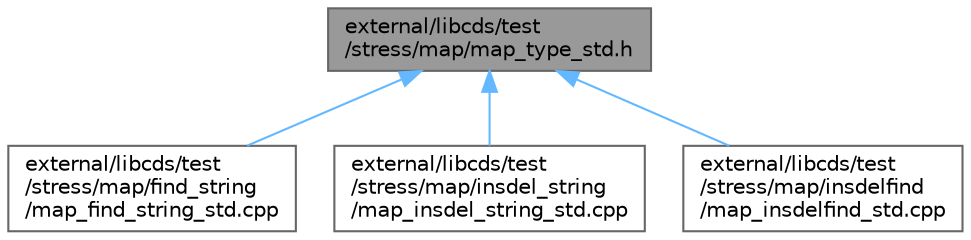 digraph "external/libcds/test/stress/map/map_type_std.h"
{
 // LATEX_PDF_SIZE
  bgcolor="transparent";
  edge [fontname=Helvetica,fontsize=10,labelfontname=Helvetica,labelfontsize=10];
  node [fontname=Helvetica,fontsize=10,shape=box,height=0.2,width=0.4];
  Node1 [id="Node000001",label="external/libcds/test\l/stress/map/map_type_std.h",height=0.2,width=0.4,color="gray40", fillcolor="grey60", style="filled", fontcolor="black",tooltip=" "];
  Node1 -> Node2 [id="edge4_Node000001_Node000002",dir="back",color="steelblue1",style="solid",tooltip=" "];
  Node2 [id="Node000002",label="external/libcds/test\l/stress/map/find_string\l/map_find_string_std.cpp",height=0.2,width=0.4,color="grey40", fillcolor="white", style="filled",URL="$map__find__string__std_8cpp.html",tooltip=" "];
  Node1 -> Node3 [id="edge5_Node000001_Node000003",dir="back",color="steelblue1",style="solid",tooltip=" "];
  Node3 [id="Node000003",label="external/libcds/test\l/stress/map/insdel_string\l/map_insdel_string_std.cpp",height=0.2,width=0.4,color="grey40", fillcolor="white", style="filled",URL="$map__insdel__string__std_8cpp.html",tooltip=" "];
  Node1 -> Node4 [id="edge6_Node000001_Node000004",dir="back",color="steelblue1",style="solid",tooltip=" "];
  Node4 [id="Node000004",label="external/libcds/test\l/stress/map/insdelfind\l/map_insdelfind_std.cpp",height=0.2,width=0.4,color="grey40", fillcolor="white", style="filled",URL="$map__insdelfind__std_8cpp.html",tooltip=" "];
}
